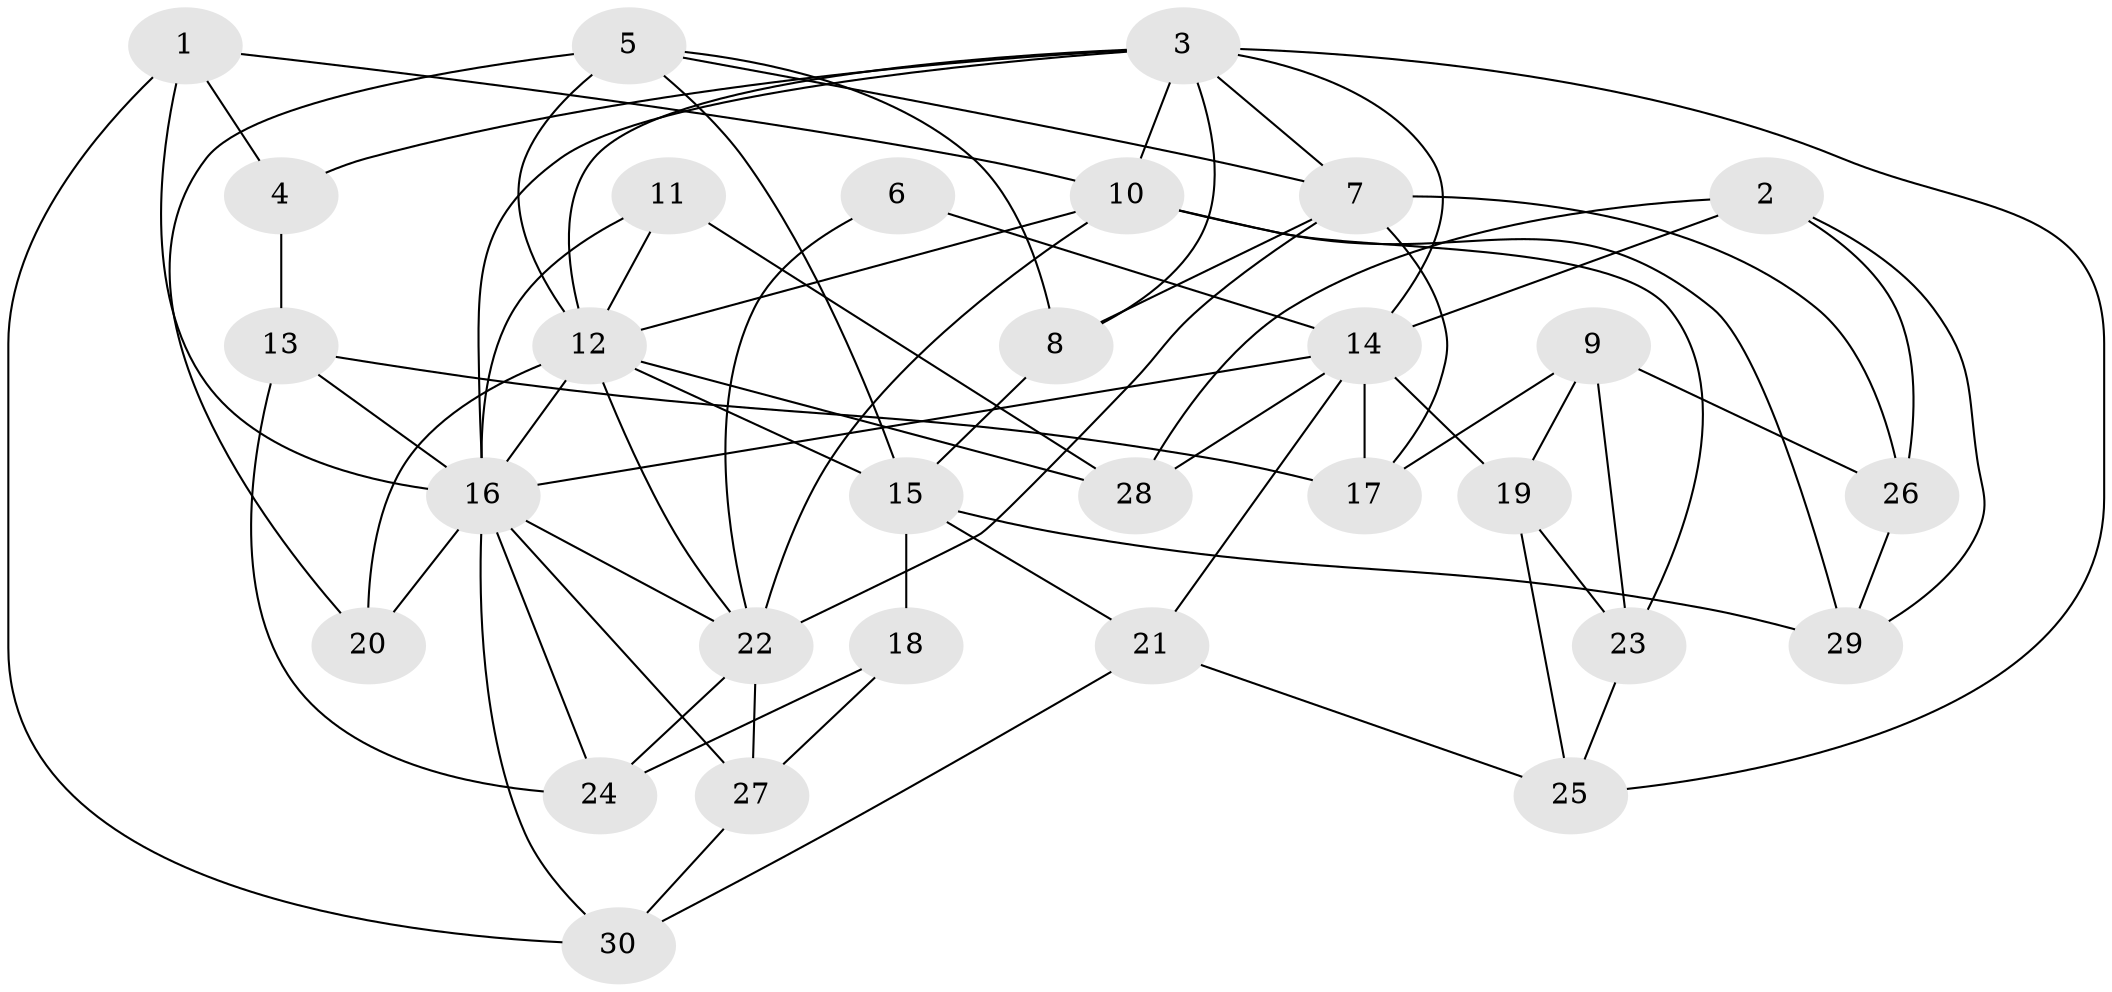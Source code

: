 // original degree distribution, {4: 1.0}
// Generated by graph-tools (version 1.1) at 2025/38/03/09/25 02:38:18]
// undirected, 30 vertices, 72 edges
graph export_dot {
graph [start="1"]
  node [color=gray90,style=filled];
  1;
  2;
  3;
  4;
  5;
  6;
  7;
  8;
  9;
  10;
  11;
  12;
  13;
  14;
  15;
  16;
  17;
  18;
  19;
  20;
  21;
  22;
  23;
  24;
  25;
  26;
  27;
  28;
  29;
  30;
  1 -- 4 [weight=1.0];
  1 -- 10 [weight=1.0];
  1 -- 16 [weight=1.0];
  1 -- 30 [weight=1.0];
  2 -- 14 [weight=1.0];
  2 -- 26 [weight=1.0];
  2 -- 28 [weight=1.0];
  2 -- 29 [weight=1.0];
  3 -- 4 [weight=2.0];
  3 -- 7 [weight=1.0];
  3 -- 8 [weight=2.0];
  3 -- 10 [weight=1.0];
  3 -- 12 [weight=1.0];
  3 -- 14 [weight=1.0];
  3 -- 16 [weight=1.0];
  3 -- 25 [weight=1.0];
  4 -- 13 [weight=1.0];
  5 -- 7 [weight=1.0];
  5 -- 8 [weight=1.0];
  5 -- 12 [weight=2.0];
  5 -- 15 [weight=1.0];
  5 -- 20 [weight=1.0];
  6 -- 14 [weight=3.0];
  6 -- 22 [weight=1.0];
  7 -- 8 [weight=2.0];
  7 -- 17 [weight=1.0];
  7 -- 22 [weight=2.0];
  7 -- 26 [weight=1.0];
  8 -- 15 [weight=3.0];
  9 -- 17 [weight=1.0];
  9 -- 19 [weight=1.0];
  9 -- 23 [weight=1.0];
  9 -- 26 [weight=1.0];
  10 -- 12 [weight=1.0];
  10 -- 22 [weight=1.0];
  10 -- 23 [weight=1.0];
  10 -- 29 [weight=1.0];
  11 -- 12 [weight=1.0];
  11 -- 16 [weight=2.0];
  11 -- 28 [weight=1.0];
  12 -- 15 [weight=2.0];
  12 -- 16 [weight=1.0];
  12 -- 20 [weight=2.0];
  12 -- 22 [weight=1.0];
  12 -- 28 [weight=1.0];
  13 -- 16 [weight=1.0];
  13 -- 17 [weight=1.0];
  13 -- 24 [weight=1.0];
  14 -- 16 [weight=1.0];
  14 -- 17 [weight=3.0];
  14 -- 19 [weight=1.0];
  14 -- 21 [weight=1.0];
  14 -- 28 [weight=1.0];
  15 -- 18 [weight=2.0];
  15 -- 21 [weight=1.0];
  15 -- 29 [weight=1.0];
  16 -- 20 [weight=1.0];
  16 -- 22 [weight=1.0];
  16 -- 24 [weight=1.0];
  16 -- 27 [weight=1.0];
  16 -- 30 [weight=1.0];
  18 -- 24 [weight=1.0];
  18 -- 27 [weight=1.0];
  19 -- 23 [weight=1.0];
  19 -- 25 [weight=1.0];
  21 -- 25 [weight=1.0];
  21 -- 30 [weight=1.0];
  22 -- 24 [weight=1.0];
  22 -- 27 [weight=1.0];
  23 -- 25 [weight=1.0];
  26 -- 29 [weight=1.0];
  27 -- 30 [weight=1.0];
}
